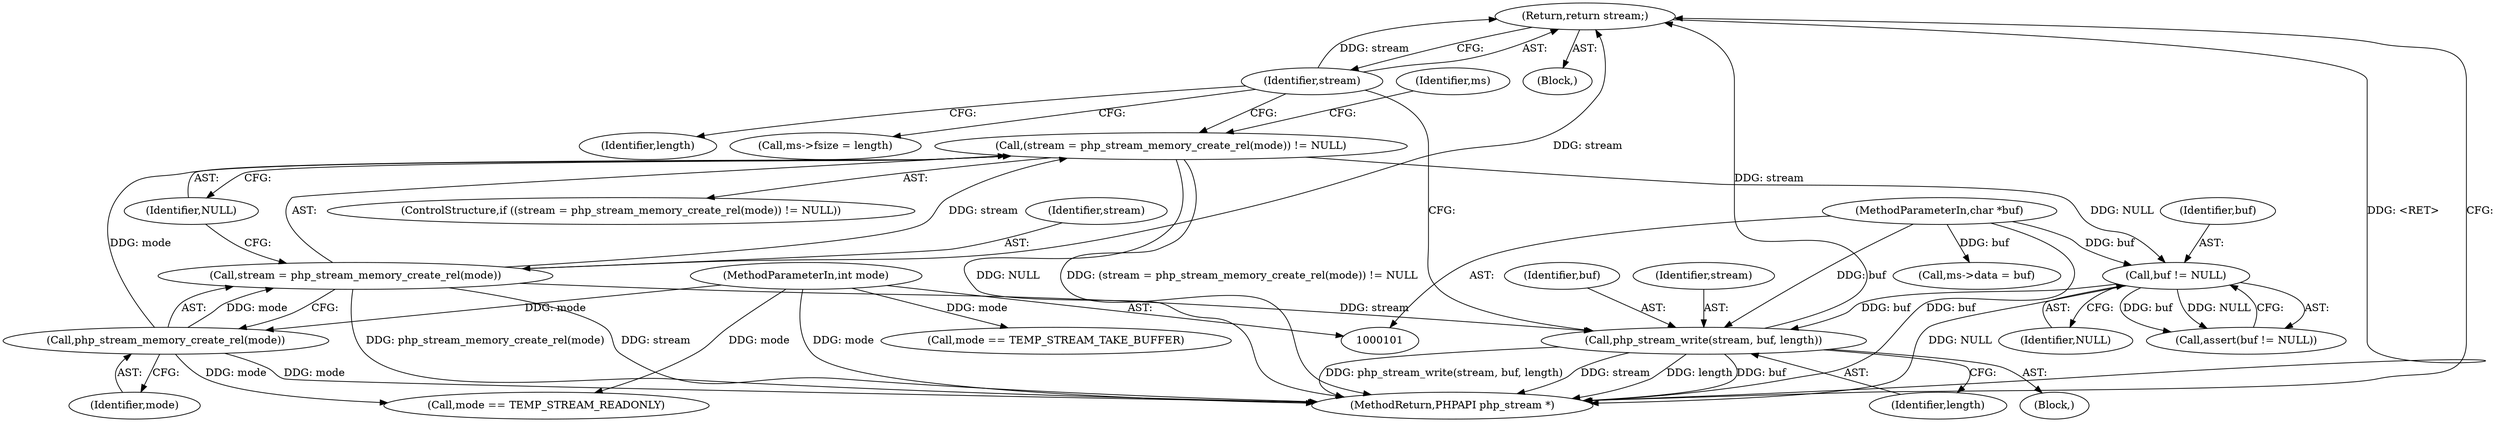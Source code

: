 digraph "0_php_6297a117d77fa3a0df2e21ca926a92c231819cd5_0@pointer" {
"1000155" [label="(Return,return stream;)"];
"1000156" [label="(Identifier,stream)"];
"1000151" [label="(Call,php_stream_write(stream, buf, length))"];
"1000110" [label="(Call,stream = php_stream_memory_create_rel(mode))"];
"1000112" [label="(Call,php_stream_memory_create_rel(mode))"];
"1000102" [label="(MethodParameterIn,int mode)"];
"1000148" [label="(Call,buf != NULL)"];
"1000103" [label="(MethodParameterIn,char *buf)"];
"1000109" [label="(Call,(stream = php_stream_memory_create_rel(mode)) != NULL)"];
"1000145" [label="(Identifier,length)"];
"1000117" [label="(Identifier,ms)"];
"1000137" [label="(Call,ms->fsize = length)"];
"1000103" [label="(MethodParameterIn,char *buf)"];
"1000151" [label="(Call,php_stream_write(stream, buf, length))"];
"1000111" [label="(Identifier,stream)"];
"1000102" [label="(MethodParameterIn,int mode)"];
"1000155" [label="(Return,return stream;)"];
"1000153" [label="(Identifier,buf)"];
"1000150" [label="(Identifier,NULL)"];
"1000152" [label="(Identifier,stream)"];
"1000156" [label="(Identifier,stream)"];
"1000125" [label="(Call,mode == TEMP_STREAM_READONLY)"];
"1000132" [label="(Call,ms->data = buf)"];
"1000128" [label="(Call,mode == TEMP_STREAM_TAKE_BUFFER)"];
"1000110" [label="(Call,stream = php_stream_memory_create_rel(mode))"];
"1000114" [label="(Identifier,NULL)"];
"1000154" [label="(Identifier,length)"];
"1000109" [label="(Call,(stream = php_stream_memory_create_rel(mode)) != NULL)"];
"1000113" [label="(Identifier,mode)"];
"1000157" [label="(MethodReturn,PHPAPI php_stream *)"];
"1000105" [label="(Block,)"];
"1000147" [label="(Call,assert(buf != NULL))"];
"1000149" [label="(Identifier,buf)"];
"1000112" [label="(Call,php_stream_memory_create_rel(mode))"];
"1000146" [label="(Block,)"];
"1000108" [label="(ControlStructure,if ((stream = php_stream_memory_create_rel(mode)) != NULL))"];
"1000148" [label="(Call,buf != NULL)"];
"1000155" -> "1000105"  [label="AST: "];
"1000155" -> "1000156"  [label="CFG: "];
"1000156" -> "1000155"  [label="AST: "];
"1000157" -> "1000155"  [label="CFG: "];
"1000155" -> "1000157"  [label="DDG: <RET>"];
"1000156" -> "1000155"  [label="DDG: stream"];
"1000151" -> "1000155"  [label="DDG: stream"];
"1000110" -> "1000155"  [label="DDG: stream"];
"1000156" -> "1000137"  [label="CFG: "];
"1000156" -> "1000151"  [label="CFG: "];
"1000156" -> "1000145"  [label="CFG: "];
"1000156" -> "1000109"  [label="CFG: "];
"1000151" -> "1000146"  [label="AST: "];
"1000151" -> "1000154"  [label="CFG: "];
"1000152" -> "1000151"  [label="AST: "];
"1000153" -> "1000151"  [label="AST: "];
"1000154" -> "1000151"  [label="AST: "];
"1000151" -> "1000157"  [label="DDG: php_stream_write(stream, buf, length)"];
"1000151" -> "1000157"  [label="DDG: stream"];
"1000151" -> "1000157"  [label="DDG: length"];
"1000151" -> "1000157"  [label="DDG: buf"];
"1000110" -> "1000151"  [label="DDG: stream"];
"1000148" -> "1000151"  [label="DDG: buf"];
"1000103" -> "1000151"  [label="DDG: buf"];
"1000110" -> "1000109"  [label="AST: "];
"1000110" -> "1000112"  [label="CFG: "];
"1000111" -> "1000110"  [label="AST: "];
"1000112" -> "1000110"  [label="AST: "];
"1000114" -> "1000110"  [label="CFG: "];
"1000110" -> "1000157"  [label="DDG: php_stream_memory_create_rel(mode)"];
"1000110" -> "1000157"  [label="DDG: stream"];
"1000110" -> "1000109"  [label="DDG: stream"];
"1000112" -> "1000110"  [label="DDG: mode"];
"1000112" -> "1000113"  [label="CFG: "];
"1000113" -> "1000112"  [label="AST: "];
"1000112" -> "1000157"  [label="DDG: mode"];
"1000112" -> "1000109"  [label="DDG: mode"];
"1000102" -> "1000112"  [label="DDG: mode"];
"1000112" -> "1000125"  [label="DDG: mode"];
"1000102" -> "1000101"  [label="AST: "];
"1000102" -> "1000157"  [label="DDG: mode"];
"1000102" -> "1000125"  [label="DDG: mode"];
"1000102" -> "1000128"  [label="DDG: mode"];
"1000148" -> "1000147"  [label="AST: "];
"1000148" -> "1000150"  [label="CFG: "];
"1000149" -> "1000148"  [label="AST: "];
"1000150" -> "1000148"  [label="AST: "];
"1000147" -> "1000148"  [label="CFG: "];
"1000148" -> "1000157"  [label="DDG: NULL"];
"1000148" -> "1000147"  [label="DDG: buf"];
"1000148" -> "1000147"  [label="DDG: NULL"];
"1000103" -> "1000148"  [label="DDG: buf"];
"1000109" -> "1000148"  [label="DDG: NULL"];
"1000103" -> "1000101"  [label="AST: "];
"1000103" -> "1000157"  [label="DDG: buf"];
"1000103" -> "1000132"  [label="DDG: buf"];
"1000109" -> "1000108"  [label="AST: "];
"1000109" -> "1000114"  [label="CFG: "];
"1000114" -> "1000109"  [label="AST: "];
"1000117" -> "1000109"  [label="CFG: "];
"1000109" -> "1000157"  [label="DDG: NULL"];
"1000109" -> "1000157"  [label="DDG: (stream = php_stream_memory_create_rel(mode)) != NULL"];
}
